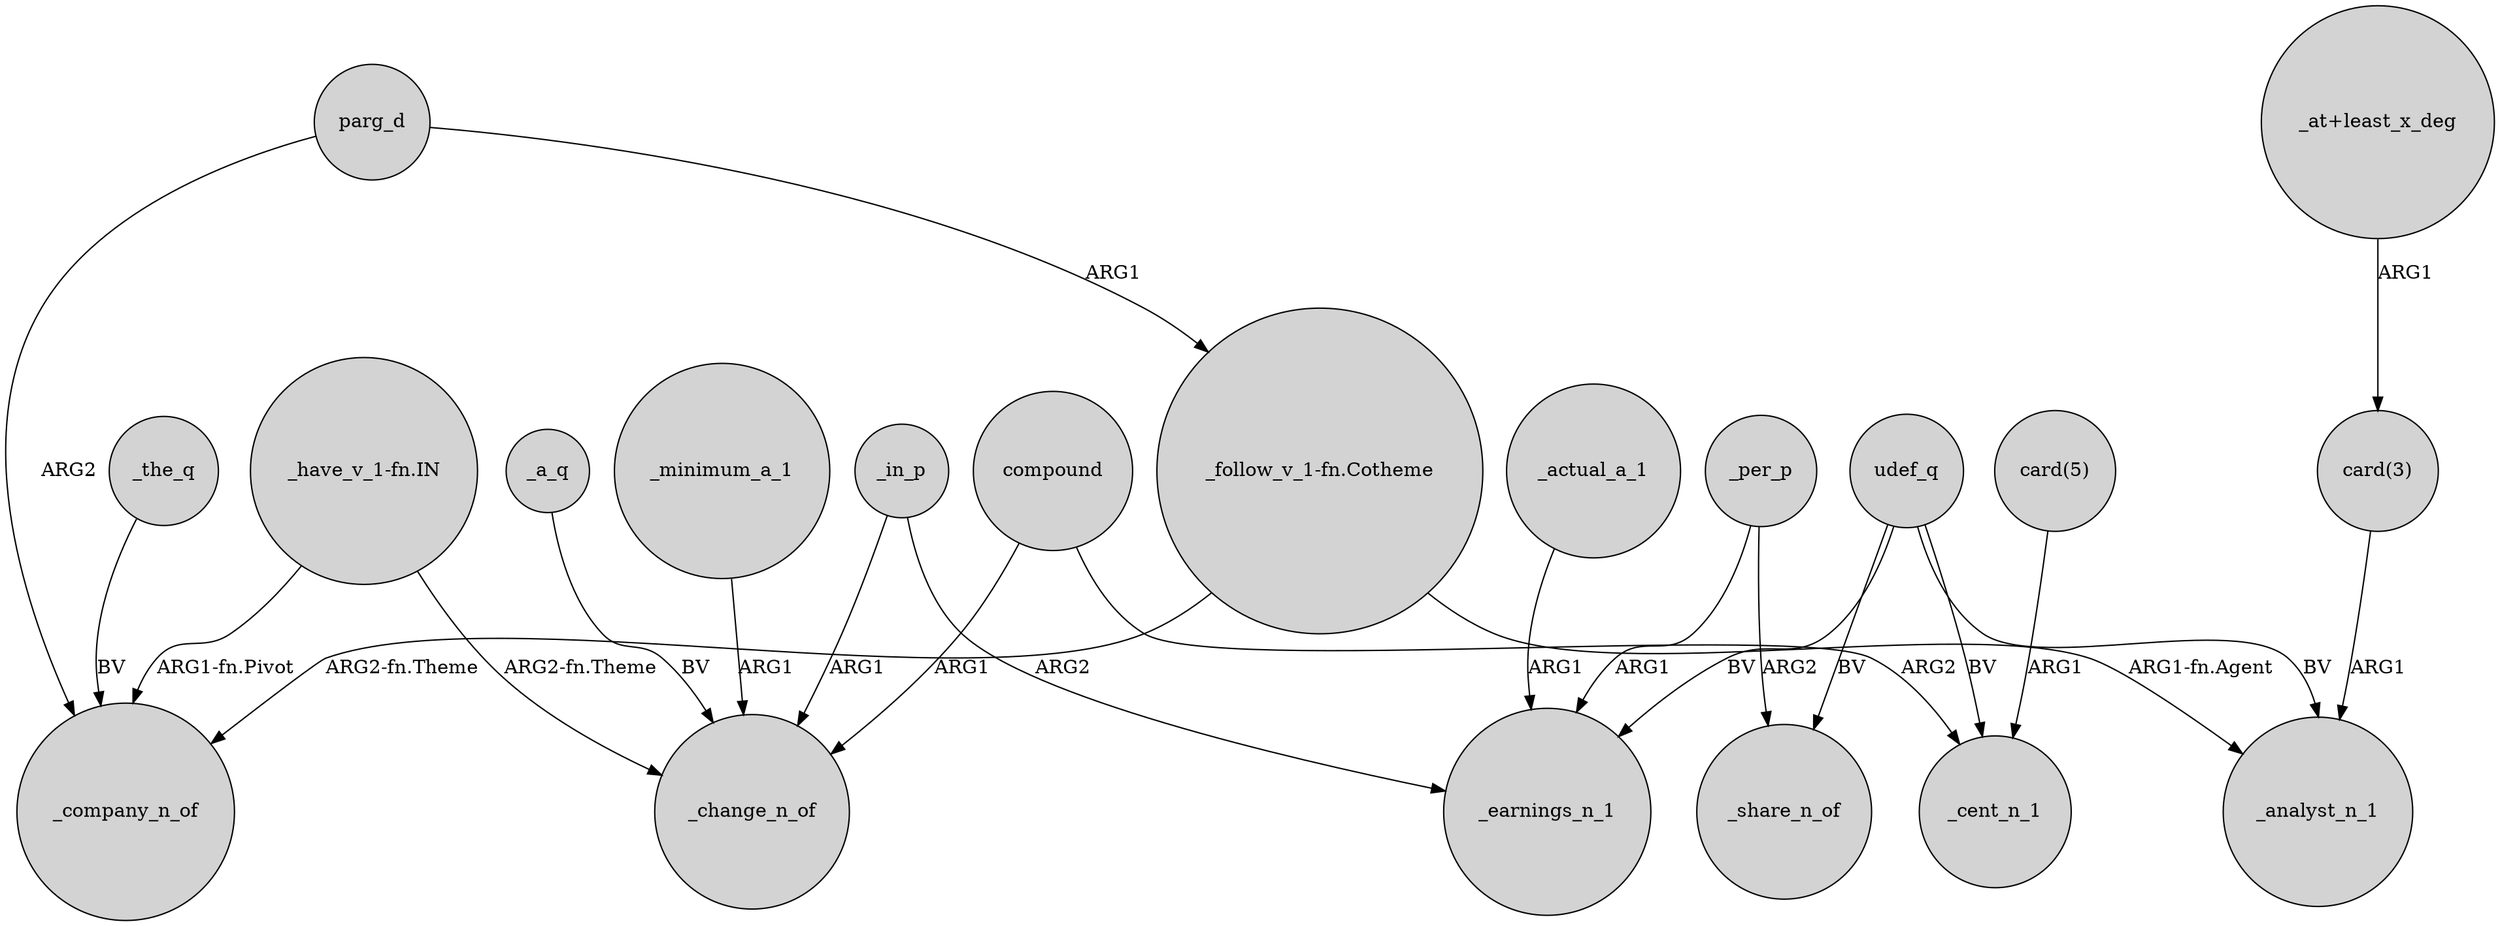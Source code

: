 digraph {
	node [shape=circle style=filled]
	"_follow_v_1-fn.Cotheme" -> _company_n_of [label="ARG2-fn.Theme"]
	"card(5)" -> _cent_n_1 [label=ARG1]
	_per_p -> _share_n_of [label=ARG2]
	"_at+least_x_deg" -> "card(3)" [label=ARG1]
	udef_q -> _earnings_n_1 [label=BV]
	_per_p -> _earnings_n_1 [label=ARG1]
	_the_q -> _company_n_of [label=BV]
	udef_q -> _cent_n_1 [label=BV]
	_in_p -> _change_n_of [label=ARG1]
	_actual_a_1 -> _earnings_n_1 [label=ARG1]
	compound -> _change_n_of [label=ARG1]
	parg_d -> _company_n_of [label=ARG2]
	udef_q -> _share_n_of [label=BV]
	"_have_v_1-fn.IN" -> _change_n_of [label="ARG2-fn.Theme"]
	"card(3)" -> _analyst_n_1 [label=ARG1]
	_minimum_a_1 -> _change_n_of [label=ARG1]
	compound -> _cent_n_1 [label=ARG2]
	"_have_v_1-fn.IN" -> _company_n_of [label="ARG1-fn.Pivot"]
	_a_q -> _change_n_of [label=BV]
	udef_q -> _analyst_n_1 [label=BV]
	"_follow_v_1-fn.Cotheme" -> _analyst_n_1 [label="ARG1-fn.Agent"]
	parg_d -> "_follow_v_1-fn.Cotheme" [label=ARG1]
	_in_p -> _earnings_n_1 [label=ARG2]
}
